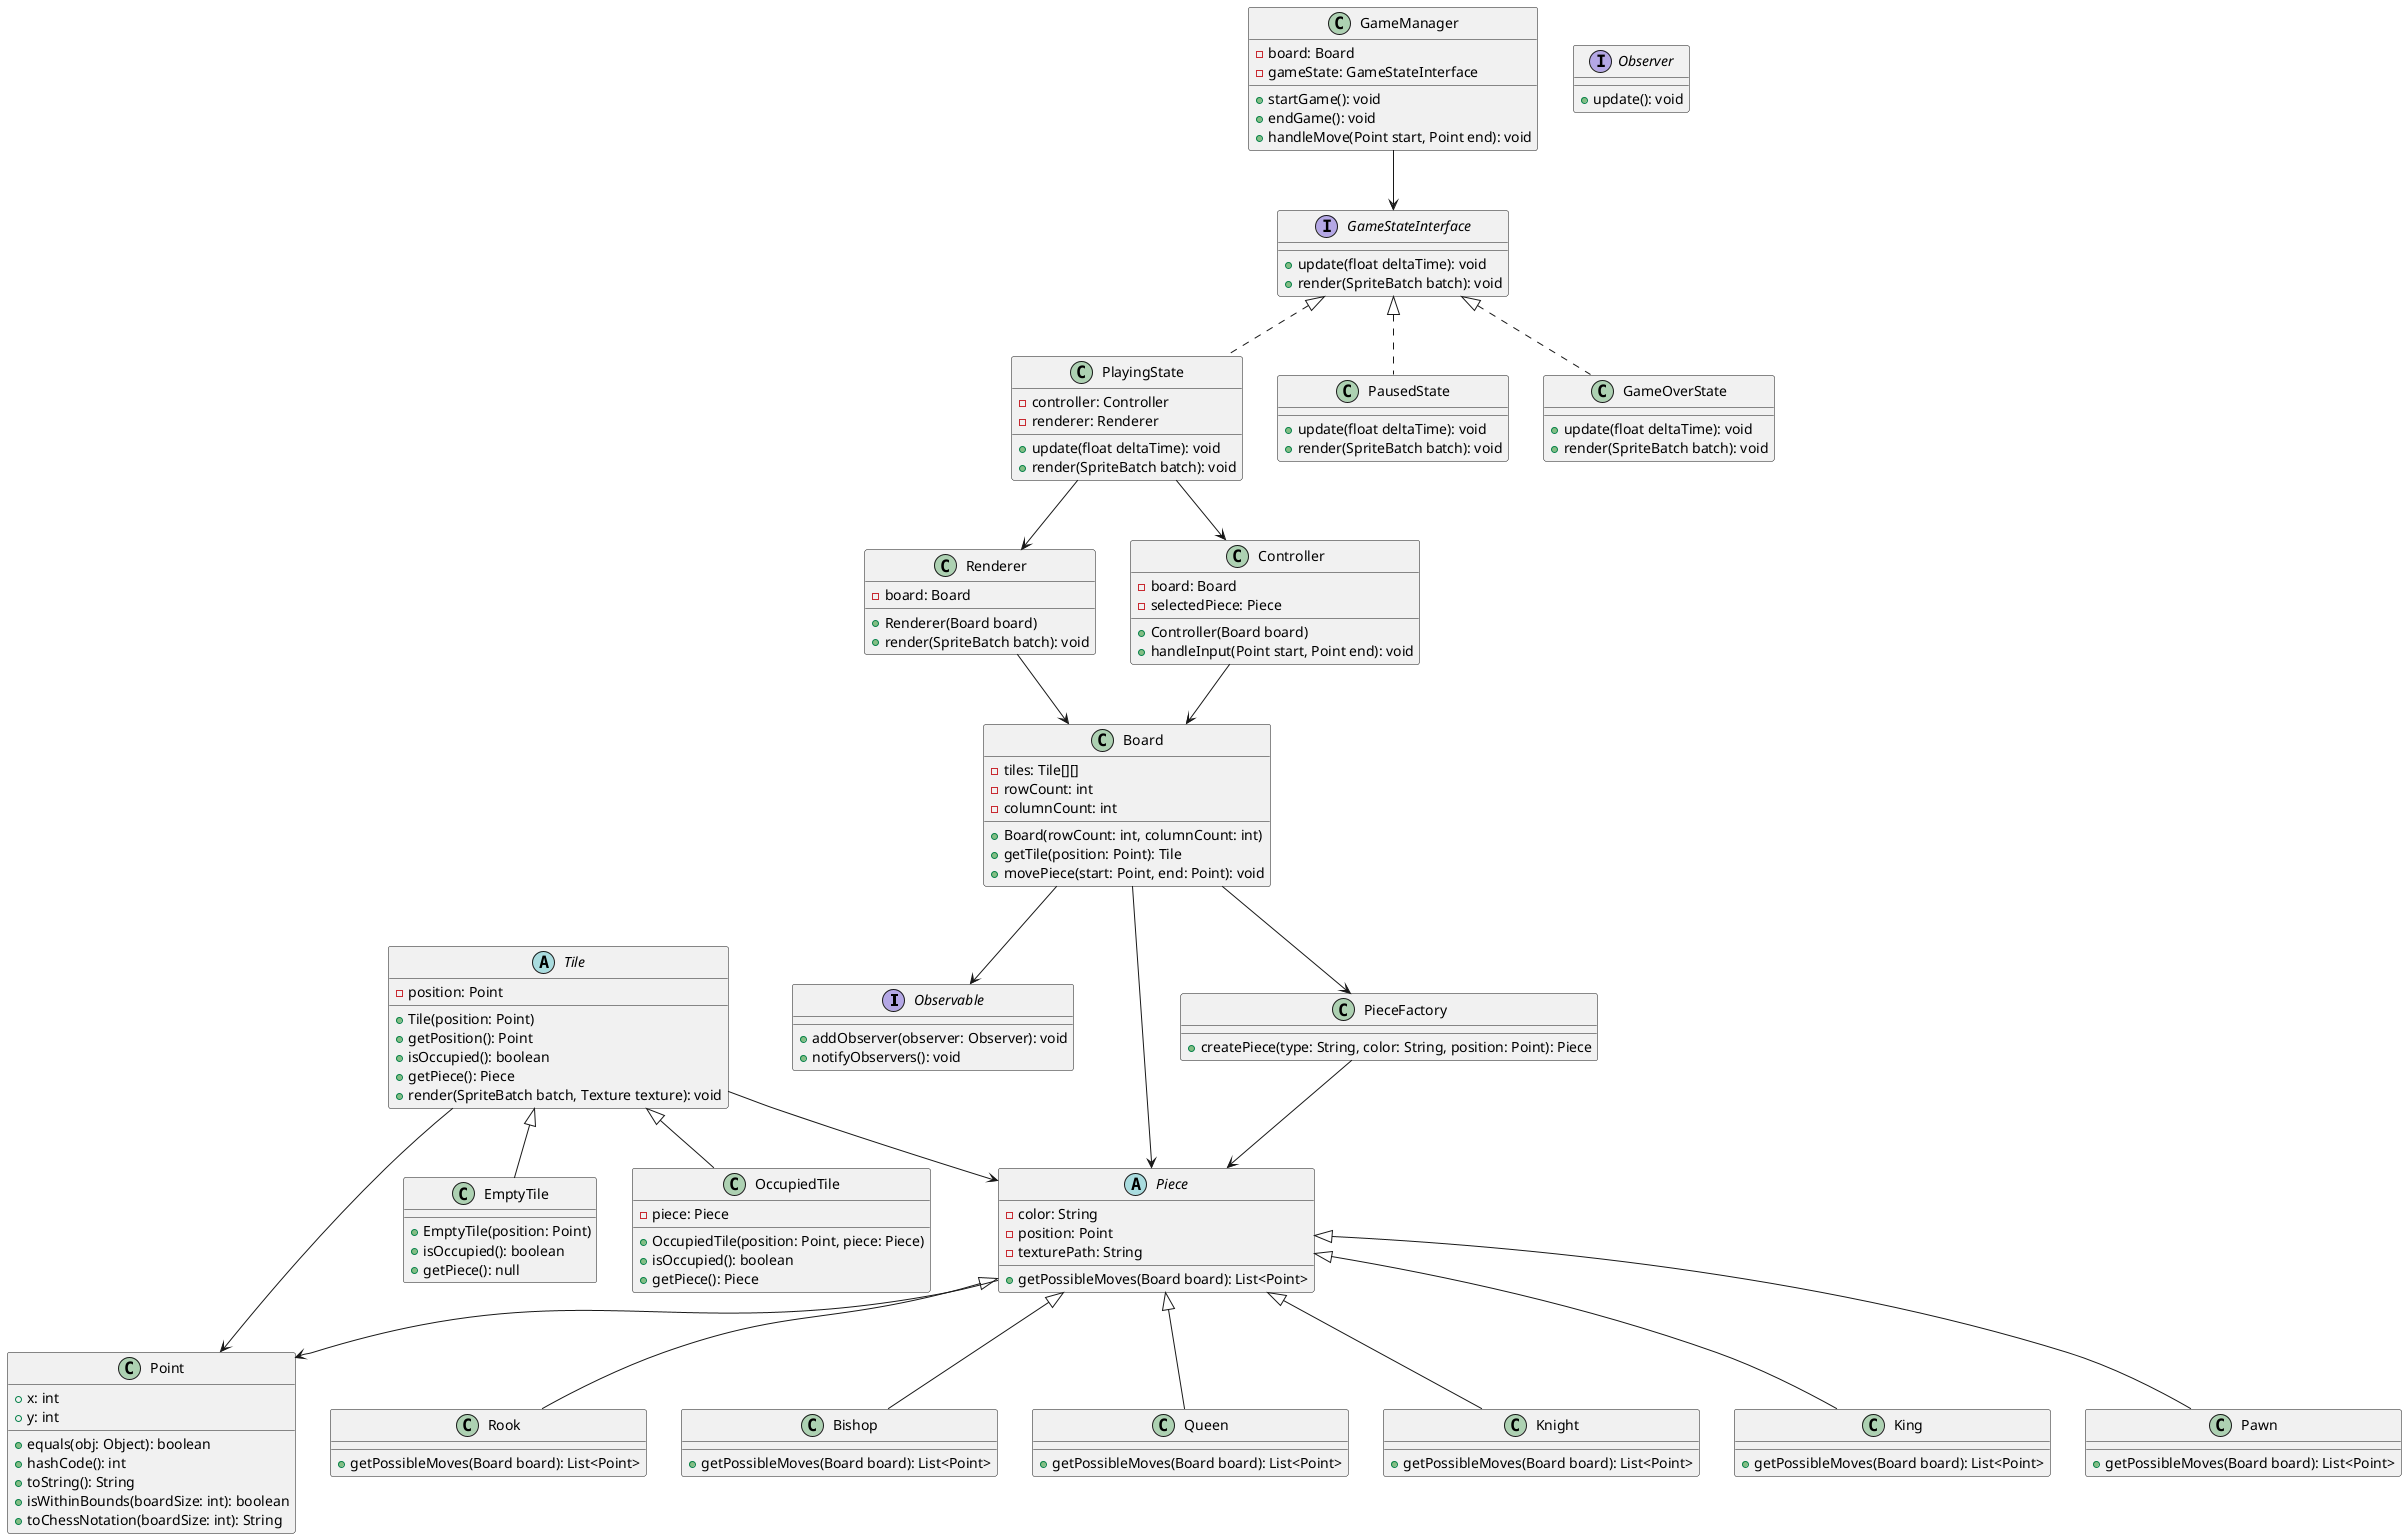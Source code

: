 @startuml

' Interfaces for Observer Pattern
interface Observable {
    +addObserver(observer: Observer): void
    +notifyObservers(): void
}

interface Observer {
    +update(): void
}

' Core domain classes
class Point {
    +x: int
    +y: int
    +equals(obj: Object): boolean
    +hashCode(): int
    +toString(): String
    +isWithinBounds(boardSize: int): boolean
    +toChessNotation(boardSize: int): String
}

abstract class Tile {
    -position: Point
    +Tile(position: Point)
    +getPosition(): Point
    +isOccupied(): boolean
    +getPiece(): Piece
    +render(SpriteBatch batch, Texture texture): void
}

class EmptyTile extends Tile {
    +EmptyTile(position: Point)
    +isOccupied(): boolean
    +getPiece(): null
}

class OccupiedTile extends Tile {
    -piece: Piece
    +OccupiedTile(position: Point, piece: Piece)
    +isOccupied(): boolean
    +getPiece(): Piece
}

abstract class Piece {
    -color: String
    -position: Point
    -texturePath: String
    +getPossibleMoves(Board board): List<Point>
}

class Rook extends Piece {
    +getPossibleMoves(Board board): List<Point>
}

class Bishop extends Piece {
    +getPossibleMoves(Board board): List<Point>
}

class Queen extends Piece {
    +getPossibleMoves(Board board): List<Point>
}

class Knight extends Piece {
    +getPossibleMoves(Board board): List<Point>
}

class King extends Piece {
    +getPossibleMoves(Board board): List<Point>
}

class Pawn extends Piece {
    +getPossibleMoves(Board board): List<Point>
}

class Board {
    -tiles: Tile[][]
    -rowCount: int
    -columnCount: int
    +Board(rowCount: int, columnCount: int)
    +getTile(position: Point): Tile
    +movePiece(start: Point, end: Point): void
}

class Renderer {
    -board: Board
    +Renderer(Board board)
    +render(SpriteBatch batch): void
}

class Controller {
    -board: Board
    -selectedPiece: Piece
    +Controller(Board board)
    +handleInput(Point start, Point end): void
}

class GameManager {
    -board: Board
    -gameState: GameStateInterface
    +startGame(): void
    +endGame(): void
    +handleMove(Point start, Point end): void
}

interface GameStateInterface {
    +update(float deltaTime): void
    +render(SpriteBatch batch): void
}

class PlayingState implements GameStateInterface {
    -controller: Controller
    -renderer: Renderer
    +update(float deltaTime): void
    +render(SpriteBatch batch): void
}

class PausedState implements GameStateInterface {
    +update(float deltaTime): void
    +render(SpriteBatch batch): void
}

class GameOverState implements GameStateInterface {
    +update(float deltaTime): void
    +render(SpriteBatch batch): void
}

class PieceFactory {
    +createPiece(type: String, color: String, position: Point): Piece
}

GameManager --> GameStateInterface
PlayingState --> Renderer
PlayingState --> Controller
Renderer --> Board
Controller --> Board
Piece --> Point
Tile --> Point
Board --> Piece
Tile --> Piece
Board --> Observable
PieceFactory --> Piece
Board --> PieceFactory

@enduml
